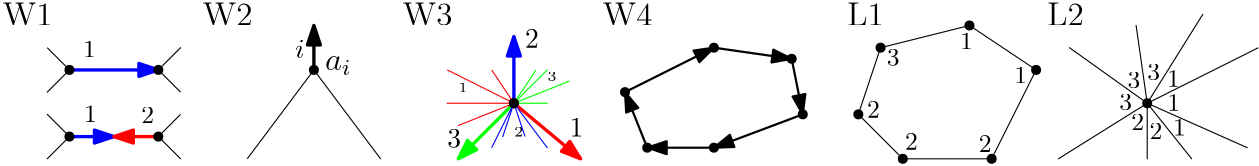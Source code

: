 <?xml version="1.0"?>
<!DOCTYPE ipe SYSTEM "ipe.dtd">
<ipe version="70206" creator="Ipe 7.2.7">
<info created="D:20190410205126" modified="D:20190410212548"/>
<ipestyle name="basic">
<symbol name="arrow/arc(spx)">
<path stroke="sym-stroke" fill="sym-stroke" pen="sym-pen">
0 0 m
-1 0.333 l
-1 -0.333 l
h
</path>
</symbol>
<symbol name="arrow/farc(spx)">
<path stroke="sym-stroke" fill="white" pen="sym-pen">
0 0 m
-1 0.333 l
-1 -0.333 l
h
</path>
</symbol>
<symbol name="arrow/ptarc(spx)">
<path stroke="sym-stroke" fill="sym-stroke" pen="sym-pen">
0 0 m
-1 0.333 l
-0.8 0 l
-1 -0.333 l
h
</path>
</symbol>
<symbol name="arrow/fptarc(spx)">
<path stroke="sym-stroke" fill="white" pen="sym-pen">
0 0 m
-1 0.333 l
-0.8 0 l
-1 -0.333 l
h
</path>
</symbol>
<symbol name="mark/circle(sx)" transformations="translations">
<path fill="sym-stroke">
0.6 0 0 0.6 0 0 e
0.4 0 0 0.4 0 0 e
</path>
</symbol>
<symbol name="mark/disk(sx)" transformations="translations">
<path fill="sym-stroke">
0.6 0 0 0.6 0 0 e
</path>
</symbol>
<symbol name="mark/fdisk(sfx)" transformations="translations">
<group>
<path fill="sym-fill">
0.5 0 0 0.5 0 0 e
</path>
<path fill="sym-stroke" fillrule="eofill">
0.6 0 0 0.6 0 0 e
0.4 0 0 0.4 0 0 e
</path>
</group>
</symbol>
<symbol name="mark/box(sx)" transformations="translations">
<path fill="sym-stroke" fillrule="eofill">
-0.6 -0.6 m
0.6 -0.6 l
0.6 0.6 l
-0.6 0.6 l
h
-0.4 -0.4 m
0.4 -0.4 l
0.4 0.4 l
-0.4 0.4 l
h
</path>
</symbol>
<symbol name="mark/square(sx)" transformations="translations">
<path fill="sym-stroke">
-0.6 -0.6 m
0.6 -0.6 l
0.6 0.6 l
-0.6 0.6 l
h
</path>
</symbol>
<symbol name="mark/fsquare(sfx)" transformations="translations">
<group>
<path fill="sym-fill">
-0.5 -0.5 m
0.5 -0.5 l
0.5 0.5 l
-0.5 0.5 l
h
</path>
<path fill="sym-stroke" fillrule="eofill">
-0.6 -0.6 m
0.6 -0.6 l
0.6 0.6 l
-0.6 0.6 l
h
-0.4 -0.4 m
0.4 -0.4 l
0.4 0.4 l
-0.4 0.4 l
h
</path>
</group>
</symbol>
<symbol name="mark/cross(sx)" transformations="translations">
<group>
<path fill="sym-stroke">
-0.43 -0.57 m
0.57 0.43 l
0.43 0.57 l
-0.57 -0.43 l
h
</path>
<path fill="sym-stroke">
-0.43 0.57 m
0.57 -0.43 l
0.43 -0.57 l
-0.57 0.43 l
h
</path>
</group>
</symbol>
<symbol name="arrow/fnormal(spx)">
<path stroke="sym-stroke" fill="white" pen="sym-pen">
0 0 m
-1 0.333 l
-1 -0.333 l
h
</path>
</symbol>
<symbol name="arrow/pointed(spx)">
<path stroke="sym-stroke" fill="sym-stroke" pen="sym-pen">
0 0 m
-1 0.333 l
-0.8 0 l
-1 -0.333 l
h
</path>
</symbol>
<symbol name="arrow/fpointed(spx)">
<path stroke="sym-stroke" fill="white" pen="sym-pen">
0 0 m
-1 0.333 l
-0.8 0 l
-1 -0.333 l
h
</path>
</symbol>
<symbol name="arrow/linear(spx)">
<path stroke="sym-stroke" pen="sym-pen">
-1 0.333 m
0 0 l
-1 -0.333 l
</path>
</symbol>
<symbol name="arrow/fdouble(spx)">
<path stroke="sym-stroke" fill="white" pen="sym-pen">
0 0 m
-1 0.333 l
-1 -0.333 l
h
-1 0 m
-2 0.333 l
-2 -0.333 l
h
</path>
</symbol>
<symbol name="arrow/double(spx)">
<path stroke="sym-stroke" fill="sym-stroke" pen="sym-pen">
0 0 m
-1 0.333 l
-1 -0.333 l
h
-1 0 m
-2 0.333 l
-2 -0.333 l
h
</path>
</symbol>
<pen name="heavier" value="0.8"/>
<pen name="fat" value="1.2"/>
<pen name="ultrafat" value="2"/>
<symbolsize name="large" value="5"/>
<symbolsize name="small" value="2"/>
<symbolsize name="tiny" value="1.1"/>
<arrowsize name="large" value="10"/>
<arrowsize name="small" value="5"/>
<arrowsize name="tiny" value="3"/>
<color name="red" value="1 0 0"/>
<color name="green" value="0 1 0"/>
<color name="blue" value="0 0 1"/>
<color name="yellow" value="1 1 0"/>
<color name="orange" value="1 0.647 0"/>
<color name="gold" value="1 0.843 0"/>
<color name="purple" value="0.627 0.125 0.941"/>
<color name="gray" value="0.745"/>
<color name="brown" value="0.647 0.165 0.165"/>
<color name="navy" value="0 0 0.502"/>
<color name="pink" value="1 0.753 0.796"/>
<color name="seagreen" value="0.18 0.545 0.341"/>
<color name="turquoise" value="0.251 0.878 0.816"/>
<color name="violet" value="0.933 0.51 0.933"/>
<color name="darkblue" value="0 0 0.545"/>
<color name="darkcyan" value="0 0.545 0.545"/>
<color name="darkgray" value="0.663"/>
<color name="darkgreen" value="0 0.392 0"/>
<color name="darkmagenta" value="0.545 0 0.545"/>
<color name="darkorange" value="1 0.549 0"/>
<color name="darkred" value="0.545 0 0"/>
<color name="lightblue" value="0.678 0.847 0.902"/>
<color name="lightcyan" value="0.878 1 1"/>
<color name="lightgray" value="0.827"/>
<color name="lightgreen" value="0.565 0.933 0.565"/>
<color name="lightyellow" value="1 1 0.878"/>
<dashstyle name="dashed" value="[4] 0"/>
<dashstyle name="dotted" value="[1 3] 0"/>
<dashstyle name="dash dotted" value="[4 2 1 2] 0"/>
<dashstyle name="dash dot dotted" value="[4 2 1 2 1 2] 0"/>
<textsize name="large" value="\large"/>
<textsize name="Large" value="\Large"/>
<textsize name="LARGE" value="\LARGE"/>
<textsize name="huge" value="\huge"/>
<textsize name="Huge" value="\Huge"/>
<textsize name="small" value="\small"/>
<textsize name="footnote" value="\footnotesize"/>
<textsize name="tiny" value="\tiny"/>
<textstyle name="center" begin="\begin{center}" end="\end{center}"/>
<textstyle name="itemize" begin="\begin{itemize}" end="\end{itemize}"/>
<textstyle name="item" begin="\begin{itemize}\item{}" end="\end{itemize}"/>
<gridsize name="4 pts" value="4"/>
<gridsize name="8 pts (~3 mm)" value="8"/>
<gridsize name="16 pts (~6 mm)" value="16"/>
<gridsize name="32 pts (~12 mm)" value="32"/>
<gridsize name="10 pts (~3.5 mm)" value="10"/>
<gridsize name="20 pts (~7 mm)" value="20"/>
<gridsize name="14 pts (~5 mm)" value="14"/>
<gridsize name="28 pts (~10 mm)" value="28"/>
<gridsize name="56 pts (~20 mm)" value="56"/>
<anglesize name="90 deg" value="90"/>
<anglesize name="60 deg" value="60"/>
<anglesize name="45 deg" value="45"/>
<anglesize name="30 deg" value="30"/>
<anglesize name="22.5 deg" value="22.5"/>
<opacity name="10%" value="0.1"/>
<opacity name="30%" value="0.3"/>
<opacity name="50%" value="0.5"/>
<opacity name="75%" value="0.75"/>
<tiling name="falling" angle="-60" step="4" width="1"/>
<tiling name="rising" angle="30" step="4" width="1"/>
</ipestyle>
<page>
<layer name="alpha"/>
<view layers="alpha" active="alpha"/>
<text layer="alpha" transformations="translations" pos="16 816" stroke="black" type="label" width="17.88" height="8.169" depth="0" valign="baseline" size="large">W1</text>
<path stroke="black">
32 808 m
40 800 l
32 792 l
40 800 l
72 800 l
80 808 l
72 800 l
80 792 l
</path>
<path stroke="black">
80 784 m
72 776 l
80 768 l
72 776 l
40 776 l
32 784 l
40 776 l
32 768 l
40 776 l
</path>
<path stroke="blue" pen="fat" arrow="normal/normal">
40 800 m
72 800 l
40 800 l
72 800 l
</path>
<path stroke="blue" pen="fat" arrow="normal/normal">
40 776 m
56 776 l
</path>
<path stroke="red" pen="fat" arrow="normal/normal">
72 776 m
56 776 l
</path>
<text matrix="1 0 0 1 -8 0" transformations="translations" pos="96 816" stroke="black" type="label" width="17.88" height="8.169" depth="0" valign="baseline" size="large">W2</text>
<path matrix="1 0 0 1 -8 0" stroke="black">
112 768 m
136 800 l
160 768 l
136 800 l
112 768 l
</path>
<text matrix="1 0 0 1 -12 0" transformations="translations" pos="144 800" stroke="black" type="label" width="9.526" height="5.151" depth="1.79" valign="baseline" size="large" style="math">a_i
</text>
<use name="mark/disk(sx)" pos="40 800" size="normal" stroke="black"/>
<use name="mark/disk(sx)" pos="72 800" size="normal" stroke="black"/>
<use name="mark/disk(sx)" pos="72 776" size="normal" stroke="black"/>
<use name="mark/disk(sx)" pos="40 776" size="normal" stroke="black"/>
<use matrix="1 0 0 1 -8 0" name="mark/disk(sx)" pos="136 800" size="normal" stroke="black"/>
<path matrix="1 0 0 1 -8 0" stroke="black" pen="fat" arrow="normal/normal">
136 800 m
136 816 l
</path>
<text matrix="1 0 0 1 -16 0" transformations="translations" pos="176 816" stroke="black" type="label" width="17.88" height="8.169" depth="0" valign="baseline" size="large">W3</text>
<text matrix="1 0 0 1 -24 0" transformations="translations" pos="256 816" stroke="black" type="label" width="17.88" height="8.169" depth="0" valign="baseline" size="large">W4</text>
<use matrix="1 0 0 1 -16 0" name="mark/disk(sx)" pos="216 788" size="normal" stroke="red"/>
<path matrix="1 0 0 1 -16 0" stroke="green" pen="fat" arrow="normal/normal">
216 788 m
196 768 l
</path>
<path matrix="1 0 0 1 -16 0" stroke="blue" pen="fat" arrow="normal/normal">
216 788 m
216 812 l
</path>
<use matrix="1 0 0 1 -16 0" name="mark/disk(sx)" pos="216 788" size="normal" stroke="black"/>
<path matrix="1 0 0 1 -16 0" stroke="red" pen="fat" arrow="normal/normal">
216 788 m
240 768 l
</path>
<path matrix="1 0 0 1 -16 0" stroke="green">
224 800 m
216 788 l
228 800 l
216 788 l
228 788 l
216 788 l
236 796 l
236 796 l
</path>
<path matrix="1 0 0 1 -16 0" stroke="red">
208 800 m
216 788 l
196 780 l
216 788 l
192 788 l
216 788 l
192 800 l
</path>
<path matrix="1 0 0 1 -16 0" stroke="blue">
208 772 m
216 788 l
212 776 l
216 788 l
228 772 l
216 788 l
220 776 l
</path>
<use matrix="1 0 0 1 -16 0" name="mark/disk(sx)" pos="216 788" size="normal" stroke="black"/>
<path matrix="1 0 0 1 -24 0" stroke="black" pen="heavier" arrow="normal/normal">
272 772 m
264 792 l
</path>
<path matrix="1 0 0 1 -24 0" stroke="black" pen="heavier" arrow="normal/normal">
264 792 m
296 808 l
296 808 l
264 792 l
296 808 l
264 792 l
296 808 l
</path>
<path matrix="1 0 0 1 -24 0" stroke="black" pen="heavier" arrow="normal/normal">
296 808 m
324 804 l
</path>
<path matrix="1 0 0 1 -24 0" stroke="black" pen="heavier" arrow="normal/normal">
324 804 m
328 784 l
</path>
<path matrix="1 0 0 1 -24 0" stroke="black" pen="heavier" arrow="normal/normal">
328 784 m
296 772 l
</path>
<path matrix="1 0 0 1 -24 0" stroke="black" pen="heavier" arrow="normal/normal">
296 772 m
272 772 l
296 772 l
272 772 l
</path>
<text matrix="1 0 0 1 -16 0" transformations="translations" pos="236 776" stroke="black" type="label" width="4.981" height="6.42" depth="0" valign="baseline">1</text>
<text matrix="1 0 0 1 -16 0" transformations="translations" pos="196 792" stroke="black" type="label" width="3.39" height="3.21" depth="0" valign="baseline" size="tiny">1</text>
<text matrix="1 0 0 1 -16 0" transformations="translations" pos="216 776" stroke="black" type="label" width="3.39" height="3.21" depth="0" valign="baseline" size="tiny">2</text>
<text matrix="1 0 0 1 -16 0" transformations="translations" pos="228 796" stroke="black" type="label" width="3.39" height="3.21" depth="0" valign="baseline" size="tiny">3</text>
<text matrix="1 0 0 1 -16 0" transformations="translations" pos="192 772" stroke="black" type="label" width="4.981" height="6.42" depth="0" valign="baseline">3</text>
<text matrix="1 0 0 1 -16 0" transformations="translations" pos="220 808" stroke="black" type="label" width="4.981" height="6.42" depth="0" valign="baseline">2</text>
<text matrix="1 0 0 1 -16 0" transformations="translations" pos="336 816" stroke="black" type="label" width="13.167" height="8.169" depth="0" valign="baseline" size="large">L1</text>
<text matrix="1 0 0 1 -28 0" transformations="translations" pos="420 816" stroke="black" type="label" width="13.167" height="8.169" depth="0" valign="baseline" size="large">L2</text>
<path matrix="1 0 0 1 -20 0" stroke="black">
344 784 m
352 808 l
384 816 l
408 800 l
392 768 l
360 768 l
344 784 l
352 808 l
384 816 l
</path>
<use matrix="1 0 0 1 -20 0" name="mark/disk(sx)" pos="352 808" size="normal" stroke="black"/>
<use matrix="1 0 0 1 -20 0" name="mark/disk(sx)" pos="344 784" size="normal" stroke="black"/>
<use matrix="1 0 0 1 -20 0" name="mark/disk(sx)" pos="360 768" size="normal" stroke="black"/>
<use matrix="1 0 0 1 -20 0" name="mark/disk(sx)" pos="392 768" size="normal" stroke="black"/>
<use matrix="1 0 0 1 -20 0" name="mark/disk(sx)" pos="408 800" size="normal" stroke="black"/>
<use matrix="1 0 0 1 -20 0" name="mark/disk(sx)" pos="384 816" size="normal" stroke="black"/>
<use matrix="1 0 0 1 -24 0" name="mark/disk(sx)" pos="328 784" size="normal" stroke="black"/>
<use matrix="1 0 0 1 -24 0" name="mark/disk(sx)" pos="296 772" size="normal" stroke="black"/>
<use matrix="1 0 0 1 -24 0" name="mark/disk(sx)" pos="272 772" size="normal" stroke="black"/>
<use matrix="1 0 0 1 -24 0" name="mark/disk(sx)" pos="264 792" size="normal" stroke="black"/>
<use matrix="1 0 0 1 -24 0" name="mark/disk(sx)" pos="296 808" size="normal" stroke="black"/>
<use matrix="1 0 0 1 -24 0" name="mark/disk(sx)" pos="324 804" size="normal" stroke="black"/>
<text matrix="1 0 0 1 -20.5237 0.10227" transformations="translations" pos="381.157 807.346" stroke="black" type="label" width="4.608" height="5.778" depth="0" valign="baseline" size="small">1</text>
<text matrix="1 0 0 1 -21.252 -1.51755" transformations="translations" pos="401.401 796.746" stroke="black" type="label" width="4.608" height="5.778" depth="0" valign="baseline" size="small">1</text>
<text matrix="1 0 0 1 -22.1369 -2.24664" transformations="translations" pos="389.448 772.704" stroke="black" type="label" width="4.608" height="5.778" depth="0" valign="baseline" size="small">2</text>
<text matrix="1 0 0 1 -19.162 -1.32126" transformations="translations" pos="359.918 772.555" stroke="black" type="label" width="4.608" height="5.778" depth="0" valign="baseline" size="small">2</text>
<text matrix="1 0 0 1 -20.899 -2.4652" transformations="translations" pos="347.979 785.229" stroke="black" type="label" width="4.608" height="5.778" depth="0" valign="baseline" size="small">2</text>
<text matrix="1 0 0 1 -21.5118 -2.30107" transformations="translations" pos="355.767 803.765" stroke="black" type="label" width="4.608" height="5.778" depth="0" valign="baseline" size="small">3</text>
<path matrix="1 0 0 1 -28 0" stroke="black">
496 808 m
456 788 l
452 816 l
456 788 l
428 808 l
456 788 l
476 820 l
456 788 l
492 772 l
456 788 l
456 768 l
456 788 l
472 768 l
456 788 l
424 768 l
456 788 l
456 788 l
424 768 l
456 788 l
</path>
<text matrix="1 0 0 1 -28.8602 -2.03716" transformations="translations" pos="464 796" stroke="black" type="label" width="4.608" height="5.778" depth="0" valign="baseline" size="small">1</text>
<text matrix="1 0 0 1 -32.7862 1.25967" transformations="translations" pos="468 784" stroke="black" type="label" width="4.608" height="5.778" depth="0" valign="baseline" size="small">1</text>
<text matrix="1 0 0 1 -30.7426 0.388031" transformations="translations" pos="468 776" stroke="black" type="label" width="4.608" height="5.778" depth="0" valign="baseline" size="small">1</text>
<text matrix="1 0 0 1 -31.2091 3.07357" transformations="translations" pos="460 772" stroke="black" type="label" width="4.608" height="5.778" depth="0" valign="baseline" size="small">2</text>
<text matrix="1 0 0 1 -26.5106 0.358786" transformations="translations" pos="448.804 777.905" stroke="black" type="label" width="4.608" height="5.778" depth="0" valign="baseline" size="small">2</text>
<text matrix="1 0 0 1 -30.0785 -3.07928" transformations="translations" pos="448.045 788.568" stroke="black" type="label" width="4.608" height="5.778" depth="0" valign="baseline" size="small">3</text>
<text matrix="1 0 0 1 -28.5478 -2.95018" transformations="translations" pos="449.434 796.318" stroke="black" type="label" width="4.608" height="5.778" depth="0" valign="baseline" size="small">3</text>
<text matrix="1 0 0 1 -28.7711 0" transformations="translations" pos="456.804 796.263" stroke="black" type="label" width="4.608" height="5.778" depth="0" valign="baseline" size="small">3</text>
<use matrix="1 0 0 1 -28 0" name="mark/disk(sx)" pos="456 788" size="normal" stroke="black"/>
<text matrix="1 0 0 1 -8 0" transformations="translations" pos="129.167 804.418" stroke="black" type="label" width="3.432" height="6.571" depth="0" valign="baseline" style="math">i</text>
<text transformations="translations" pos="44.8407 804.563" stroke="black" type="label" width="4.608" height="5.778" depth="0" valign="baseline" size="small">1</text>
<text transformations="translations" pos="45.2045 781.292" stroke="black" type="label" width="4.608" height="5.778" depth="0" valign="baseline" size="small">1</text>
<text transformations="translations" pos="65.8899 780.813" stroke="black" type="label" width="4.608" height="5.778" depth="0" valign="baseline" size="small">2</text>
</page>
</ipe>
